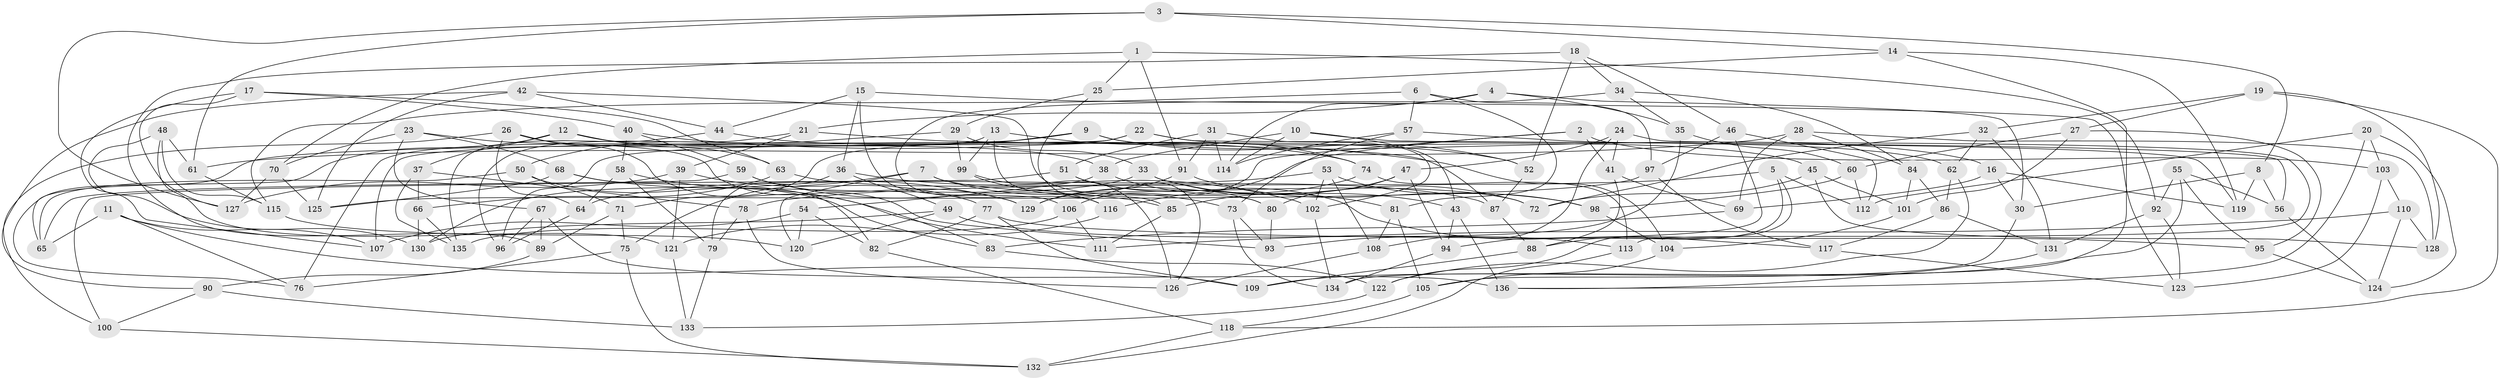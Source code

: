 // Generated by graph-tools (version 1.1) at 2025/16/03/09/25 04:16:31]
// undirected, 136 vertices, 272 edges
graph export_dot {
graph [start="1"]
  node [color=gray90,style=filled];
  1;
  2;
  3;
  4;
  5;
  6;
  7;
  8;
  9;
  10;
  11;
  12;
  13;
  14;
  15;
  16;
  17;
  18;
  19;
  20;
  21;
  22;
  23;
  24;
  25;
  26;
  27;
  28;
  29;
  30;
  31;
  32;
  33;
  34;
  35;
  36;
  37;
  38;
  39;
  40;
  41;
  42;
  43;
  44;
  45;
  46;
  47;
  48;
  49;
  50;
  51;
  52;
  53;
  54;
  55;
  56;
  57;
  58;
  59;
  60;
  61;
  62;
  63;
  64;
  65;
  66;
  67;
  68;
  69;
  70;
  71;
  72;
  73;
  74;
  75;
  76;
  77;
  78;
  79;
  80;
  81;
  82;
  83;
  84;
  85;
  86;
  87;
  88;
  89;
  90;
  91;
  92;
  93;
  94;
  95;
  96;
  97;
  98;
  99;
  100;
  101;
  102;
  103;
  104;
  105;
  106;
  107;
  108;
  109;
  110;
  111;
  112;
  113;
  114;
  115;
  116;
  117;
  118;
  119;
  120;
  121;
  122;
  123;
  124;
  125;
  126;
  127;
  128;
  129;
  130;
  131;
  132;
  133;
  134;
  135;
  136;
  1 -- 25;
  1 -- 70;
  1 -- 91;
  1 -- 92;
  2 -- 41;
  2 -- 106;
  2 -- 116;
  2 -- 103;
  3 -- 61;
  3 -- 14;
  3 -- 8;
  3 -- 127;
  4 -- 35;
  4 -- 30;
  4 -- 21;
  4 -- 114;
  5 -- 88;
  5 -- 112;
  5 -- 78;
  5 -- 122;
  6 -- 97;
  6 -- 81;
  6 -- 57;
  6 -- 115;
  7 -- 120;
  7 -- 72;
  7 -- 73;
  7 -- 75;
  8 -- 119;
  8 -- 56;
  8 -- 30;
  9 -- 52;
  9 -- 76;
  9 -- 16;
  9 -- 71;
  10 -- 38;
  10 -- 119;
  10 -- 114;
  10 -- 43;
  11 -- 107;
  11 -- 76;
  11 -- 65;
  11 -- 109;
  12 -- 74;
  12 -- 63;
  12 -- 37;
  12 -- 65;
  13 -- 85;
  13 -- 74;
  13 -- 99;
  13 -- 76;
  14 -- 25;
  14 -- 119;
  14 -- 134;
  15 -- 44;
  15 -- 106;
  15 -- 123;
  15 -- 36;
  16 -- 30;
  16 -- 119;
  16 -- 69;
  17 -- 63;
  17 -- 40;
  17 -- 107;
  17 -- 127;
  18 -- 89;
  18 -- 52;
  18 -- 34;
  18 -- 46;
  19 -- 118;
  19 -- 128;
  19 -- 27;
  19 -- 32;
  20 -- 136;
  20 -- 112;
  20 -- 103;
  20 -- 124;
  21 -- 87;
  21 -- 39;
  21 -- 96;
  22 -- 107;
  22 -- 56;
  22 -- 96;
  22 -- 45;
  23 -- 70;
  23 -- 67;
  23 -- 68;
  23 -- 93;
  24 -- 113;
  24 -- 47;
  24 -- 108;
  24 -- 41;
  25 -- 126;
  25 -- 29;
  26 -- 83;
  26 -- 64;
  26 -- 100;
  26 -- 38;
  27 -- 60;
  27 -- 101;
  27 -- 95;
  28 -- 128;
  28 -- 69;
  28 -- 61;
  28 -- 84;
  29 -- 50;
  29 -- 99;
  29 -- 33;
  30 -- 105;
  31 -- 102;
  31 -- 114;
  31 -- 91;
  31 -- 51;
  32 -- 62;
  32 -- 72;
  32 -- 131;
  33 -- 130;
  33 -- 72;
  33 -- 43;
  34 -- 116;
  34 -- 35;
  34 -- 84;
  35 -- 93;
  35 -- 60;
  36 -- 79;
  36 -- 102;
  36 -- 49;
  37 -- 135;
  37 -- 78;
  37 -- 66;
  38 -- 81;
  38 -- 54;
  39 -- 121;
  39 -- 127;
  39 -- 77;
  40 -- 59;
  40 -- 104;
  40 -- 58;
  41 -- 88;
  41 -- 69;
  42 -- 125;
  42 -- 80;
  42 -- 90;
  42 -- 44;
  43 -- 94;
  43 -- 136;
  44 -- 135;
  44 -- 52;
  45 -- 128;
  45 -- 101;
  45 -- 72;
  46 -- 112;
  46 -- 94;
  46 -- 97;
  47 -- 94;
  47 -- 85;
  47 -- 80;
  48 -- 61;
  48 -- 115;
  48 -- 130;
  48 -- 121;
  49 -- 130;
  49 -- 113;
  49 -- 120;
  50 -- 65;
  50 -- 71;
  50 -- 83;
  51 -- 100;
  51 -- 117;
  51 -- 80;
  52 -- 87;
  53 -- 64;
  53 -- 98;
  53 -- 102;
  53 -- 108;
  54 -- 120;
  54 -- 82;
  54 -- 107;
  55 -- 109;
  55 -- 95;
  55 -- 56;
  55 -- 92;
  56 -- 124;
  57 -- 62;
  57 -- 114;
  57 -- 73;
  58 -- 79;
  58 -- 64;
  58 -- 111;
  59 -- 129;
  59 -- 85;
  59 -- 65;
  60 -- 98;
  60 -- 112;
  61 -- 115;
  62 -- 86;
  62 -- 122;
  63 -- 87;
  63 -- 66;
  64 -- 96;
  66 -- 135;
  66 -- 130;
  67 -- 96;
  67 -- 89;
  67 -- 136;
  68 -- 82;
  68 -- 125;
  68 -- 129;
  69 -- 83;
  70 -- 125;
  70 -- 127;
  71 -- 89;
  71 -- 75;
  73 -- 93;
  73 -- 134;
  74 -- 129;
  74 -- 113;
  75 -- 76;
  75 -- 132;
  77 -- 82;
  77 -- 109;
  77 -- 95;
  78 -- 79;
  78 -- 126;
  79 -- 133;
  80 -- 93;
  81 -- 105;
  81 -- 108;
  82 -- 118;
  83 -- 122;
  84 -- 101;
  84 -- 86;
  85 -- 111;
  86 -- 117;
  86 -- 131;
  87 -- 88;
  88 -- 109;
  89 -- 90;
  90 -- 100;
  90 -- 133;
  91 -- 129;
  91 -- 98;
  92 -- 131;
  92 -- 123;
  94 -- 134;
  95 -- 124;
  97 -- 125;
  97 -- 117;
  98 -- 104;
  99 -- 126;
  99 -- 116;
  100 -- 132;
  101 -- 104;
  102 -- 134;
  103 -- 123;
  103 -- 110;
  104 -- 105;
  105 -- 118;
  106 -- 111;
  106 -- 135;
  108 -- 126;
  110 -- 128;
  110 -- 124;
  110 -- 111;
  113 -- 132;
  115 -- 120;
  116 -- 121;
  117 -- 123;
  118 -- 132;
  121 -- 133;
  122 -- 133;
  131 -- 136;
}
